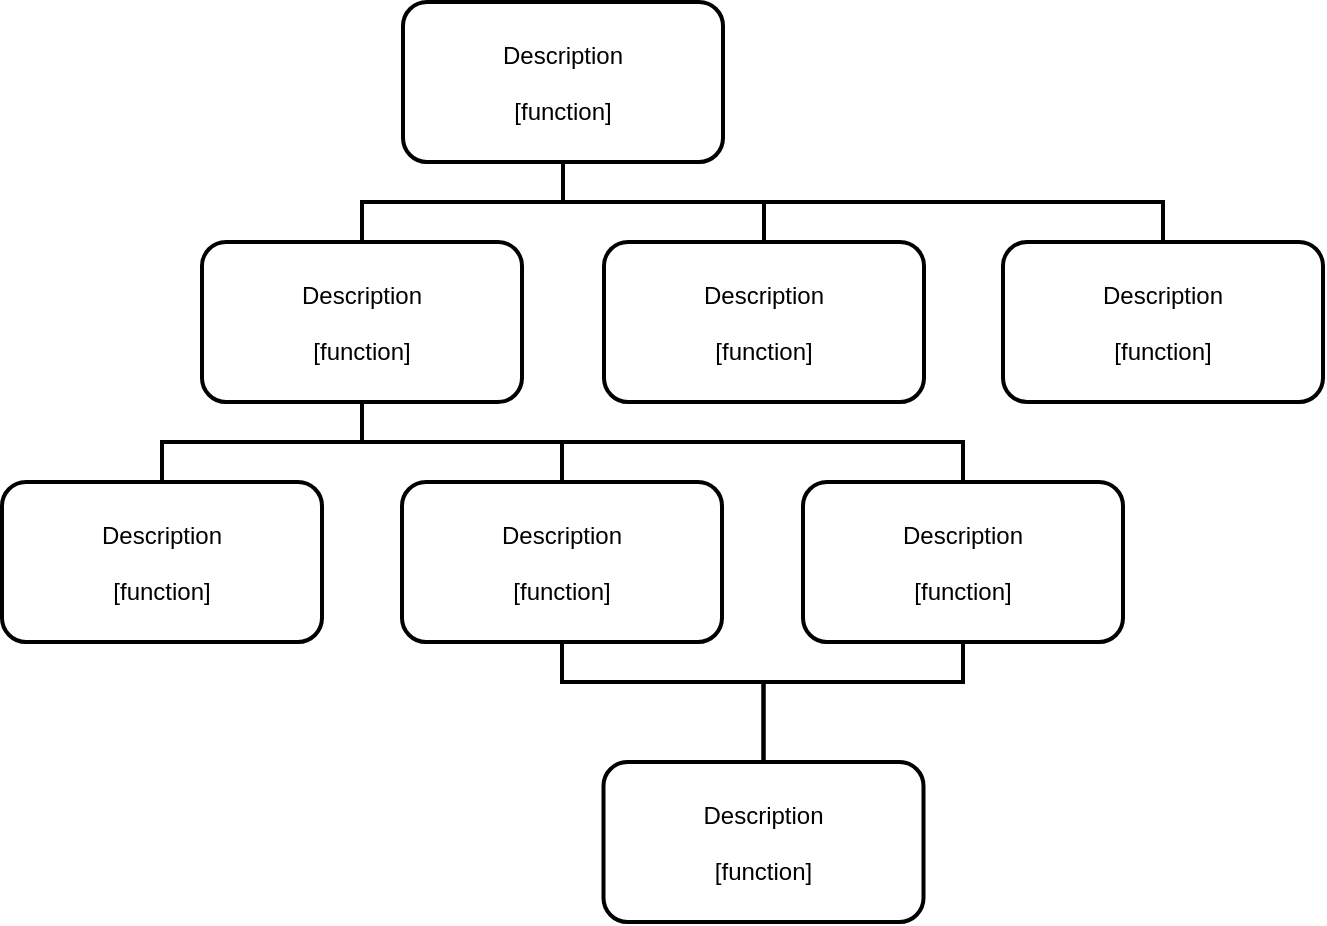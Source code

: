 <mxfile scale="1" border="0" disableSvgWarning="true">
    <diagram id="3mQajCpfwHifORi3GhFC" name="Page-1">
        <mxGraphModel dx="1988" dy="1742" grid="1" gridSize="20" guides="1" tooltips="1" connect="1" arrows="1" fold="1" page="1" pageScale="1" pageWidth="827" pageHeight="1169" math="0" shadow="0">
            <root>
                <mxCell id="0"/>
                <mxCell id="1" parent="0"/>
                <mxCell id="98" value="" style="edgeStyle=elbowEdgeStyle;exitX=0.5;exitY=1;exitDx=0;exitDy=0;entryX=0.5;entryY=0;entryDx=0;entryDy=0;fontFamily=Lucida Console;fontColor=default;endArrow=none;endFill=0;elbow=vertical;rounded=0;strokeWidth=2;" parent="1" source="64" target="95" edge="1">
                    <mxGeometry relative="1" as="geometry">
                        <Array as="points">
                            <mxPoint x="315.5" y="100"/>
                        </Array>
                    </mxGeometry>
                </mxCell>
                <mxCell id="64" value="Description&#10;&#10;[function]" style="rounded=1;fillColor=none;strokeWidth=2;" parent="1" vertex="1">
                    <mxGeometry x="200.5" width="160" height="80" as="geometry"/>
                </mxCell>
                <mxCell id="100" style="edgeStyle=elbowEdgeStyle;shape=connector;rounded=0;elbow=vertical;html=1;exitX=0.5;exitY=0;exitDx=0;exitDy=0;entryX=0.5;entryY=1;entryDx=0;entryDy=0;labelBackgroundColor=default;fontFamily=Lucida Console;fontSize=11;fontColor=default;endArrow=none;endFill=0;strokeColor=default;strokeWidth=2;" parent="1" source="91" target="64" edge="1">
                    <mxGeometry relative="1" as="geometry">
                        <Array as="points">
                            <mxPoint x="290.5" y="100"/>
                            <mxPoint x="240.5" y="150"/>
                        </Array>
                    </mxGeometry>
                </mxCell>
                <mxCell id="102" value="" style="edgeStyle=elbowEdgeStyle;shape=connector;rounded=0;elbow=vertical;html=1;labelBackgroundColor=default;fontFamily=Lucida Console;fontSize=11;fontColor=default;endArrow=none;endFill=0;strokeColor=default;entryX=0.5;entryY=0;entryDx=0;entryDy=0;exitX=0.5;exitY=1;exitDx=0;exitDy=0;strokeWidth=2;" parent="1" source="91" target="101" edge="1">
                    <mxGeometry relative="1" as="geometry">
                        <mxPoint x="115.5" y="390" as="targetPoint"/>
                        <Array as="points">
                            <mxPoint x="180.5" y="220"/>
                            <mxPoint x="190.5" y="225"/>
                        </Array>
                    </mxGeometry>
                </mxCell>
                <mxCell id="91" value="Description&#10;&#10;[function]" style="rounded=1;fillColor=none;glass=0;sketch=0;connectable=1;strokeWidth=2;" parent="1" vertex="1">
                    <mxGeometry x="100" y="120" width="160" height="80" as="geometry"/>
                </mxCell>
                <mxCell id="95" value="Description&#10;&#10;[function]" style="rounded=1;fillColor=none;glass=0;sketch=0;connectable=1;strokeWidth=2;" parent="1" vertex="1">
                    <mxGeometry x="301" y="120" width="160" height="80" as="geometry"/>
                </mxCell>
                <mxCell id="101" value="Description&#10;&#10;[function]" style="rounded=1;fillColor=none;glass=0;sketch=0;connectable=1;strokeWidth=2;" parent="1" vertex="1">
                    <mxGeometry y="240" width="160" height="80" as="geometry"/>
                </mxCell>
                <mxCell id="104" style="edgeStyle=elbowEdgeStyle;shape=connector;rounded=0;elbow=vertical;html=1;exitX=0.5;exitY=0;exitDx=0;exitDy=0;entryX=0.5;entryY=1;entryDx=0;entryDy=0;labelBackgroundColor=default;fontFamily=Lucida Console;fontSize=11;fontColor=default;endArrow=none;endFill=0;strokeColor=default;strokeWidth=2;" parent="1" source="103" target="91" edge="1">
                    <mxGeometry relative="1" as="geometry">
                        <Array as="points">
                            <mxPoint x="240.5" y="220"/>
                            <mxPoint x="240.5" y="225"/>
                            <mxPoint x="265.5" y="225"/>
                        </Array>
                    </mxGeometry>
                </mxCell>
                <mxCell id="103" value="Description&#10;&#10;[function]" style="rounded=1;fillColor=none;glass=0;sketch=0;connectable=1;strokeWidth=2;" parent="1" vertex="1">
                    <mxGeometry x="200" y="240" width="160" height="80" as="geometry"/>
                </mxCell>
                <mxCell id="106" style="edgeStyle=elbowEdgeStyle;shape=connector;rounded=0;elbow=vertical;html=1;exitX=0.5;exitY=0;exitDx=0;exitDy=0;entryX=0.5;entryY=1;entryDx=0;entryDy=0;labelBackgroundColor=default;fontFamily=Lucida Console;fontSize=11;fontColor=default;endArrow=none;endFill=0;strokeColor=default;strokeWidth=2;" parent="1" source="105" target="91" edge="1">
                    <mxGeometry relative="1" as="geometry">
                        <Array as="points">
                            <mxPoint x="260.5" y="220"/>
                            <mxPoint x="365.5" y="225"/>
                        </Array>
                    </mxGeometry>
                </mxCell>
                <mxCell id="105" value="Description&#10;&#10;[function]" style="rounded=1;fillColor=none;glass=0;sketch=0;connectable=1;strokeWidth=2;" parent="1" vertex="1">
                    <mxGeometry x="400.5" y="240" width="160" height="80" as="geometry"/>
                </mxCell>
                <mxCell id="108" style="edgeStyle=elbowEdgeStyle;shape=connector;rounded=0;elbow=vertical;html=1;exitX=0.5;exitY=0;exitDx=0;exitDy=0;entryX=0.5;entryY=1;entryDx=0;entryDy=0;labelBackgroundColor=default;fontFamily=Lucida Console;fontSize=18;fontColor=default;endArrow=none;endFill=0;strokeColor=default;strokeWidth=2;" parent="1" source="115" target="64" edge="1">
                    <mxGeometry relative="1" as="geometry">
                        <Array as="points">
                            <mxPoint x="515.5" y="100"/>
                        </Array>
                    </mxGeometry>
                </mxCell>
                <mxCell id="110" style="edgeStyle=elbowEdgeStyle;shape=connector;rounded=0;elbow=vertical;html=1;exitX=0.5;exitY=0;exitDx=0;exitDy=0;entryX=0.5;entryY=1;entryDx=0;entryDy=0;labelBackgroundColor=default;fontFamily=Lucida Console;fontSize=18;fontColor=default;endArrow=none;endFill=0;strokeColor=default;strokeWidth=2;" parent="1" source="109" target="103" edge="1">
                    <mxGeometry relative="1" as="geometry">
                        <Array as="points">
                            <mxPoint x="340.5" y="340"/>
                            <mxPoint x="365.5" y="350"/>
                        </Array>
                    </mxGeometry>
                </mxCell>
                <mxCell id="111" style="edgeStyle=elbowEdgeStyle;shape=connector;rounded=0;elbow=vertical;html=1;exitX=0.5;exitY=0;exitDx=0;exitDy=0;entryX=0.5;entryY=1;entryDx=0;entryDy=0;labelBackgroundColor=default;fontFamily=Lucida Console;fontSize=18;fontColor=default;endArrow=none;endFill=0;strokeColor=default;strokeWidth=2;" parent="1" source="109" target="105" edge="1">
                    <mxGeometry relative="1" as="geometry">
                        <Array as="points">
                            <mxPoint x="440.5" y="340"/>
                            <mxPoint x="465.5" y="350"/>
                        </Array>
                    </mxGeometry>
                </mxCell>
                <mxCell id="109" value="Description&#10;&#10;[function]" style="rounded=1;fillColor=none;glass=0;sketch=0;connectable=1;strokeWidth=2;" parent="1" vertex="1">
                    <mxGeometry x="300.75" y="380" width="160" height="80" as="geometry"/>
                </mxCell>
                <mxCell id="115" value="Description&#10;&#10;[function]" style="rounded=1;fillColor=none;glass=0;sketch=0;connectable=1;strokeWidth=2;" parent="1" vertex="1">
                    <mxGeometry x="500.5" y="120" width="160" height="80" as="geometry"/>
                </mxCell>
            </root>
        </mxGraphModel>
    </diagram>
</mxfile>